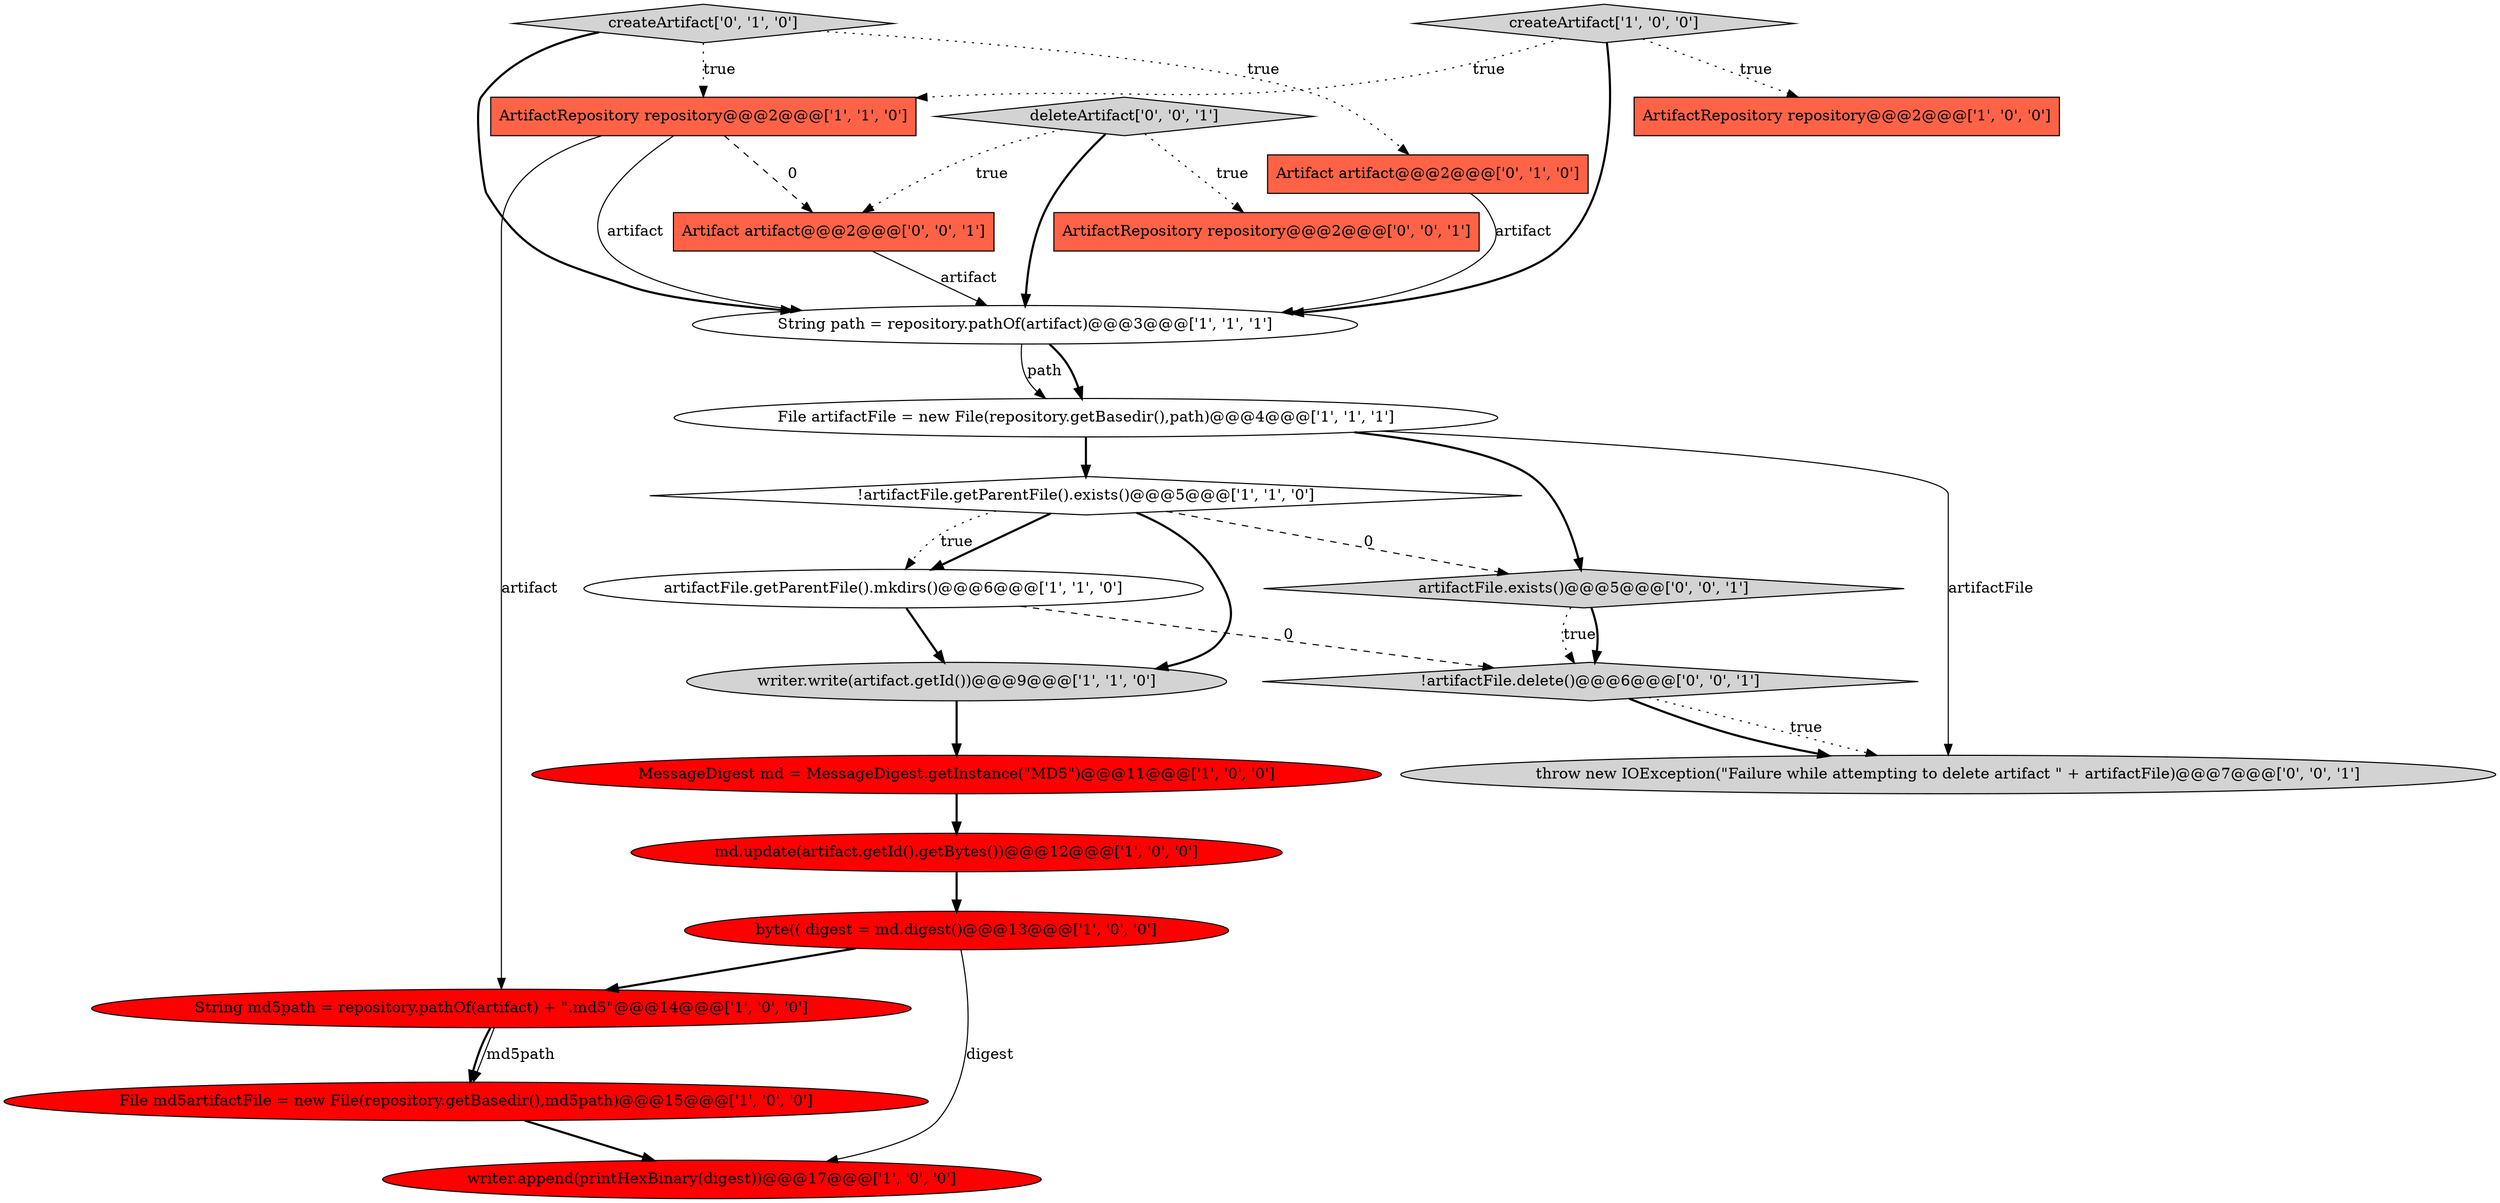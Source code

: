 digraph {
6 [style = filled, label = "byte(( digest = md.digest()@@@13@@@['1', '0', '0']", fillcolor = red, shape = ellipse image = "AAA1AAABBB1BBB"];
12 [style = filled, label = "String path = repository.pathOf(artifact)@@@3@@@['1', '1', '1']", fillcolor = white, shape = ellipse image = "AAA0AAABBB1BBB"];
14 [style = filled, label = "Artifact artifact@@@2@@@['0', '1', '0']", fillcolor = tomato, shape = box image = "AAA0AAABBB2BBB"];
20 [style = filled, label = "Artifact artifact@@@2@@@['0', '0', '1']", fillcolor = tomato, shape = box image = "AAA0AAABBB3BBB"];
7 [style = filled, label = "writer.write(artifact.getId())@@@9@@@['1', '1', '0']", fillcolor = lightgray, shape = ellipse image = "AAA0AAABBB1BBB"];
16 [style = filled, label = "throw new IOException(\"Failure while attempting to delete artifact \" + artifactFile)@@@7@@@['0', '0', '1']", fillcolor = lightgray, shape = ellipse image = "AAA0AAABBB3BBB"];
2 [style = filled, label = "artifactFile.getParentFile().mkdirs()@@@6@@@['1', '1', '0']", fillcolor = white, shape = ellipse image = "AAA0AAABBB1BBB"];
9 [style = filled, label = "ArtifactRepository repository@@@2@@@['1', '0', '0']", fillcolor = tomato, shape = box image = "AAA0AAABBB1BBB"];
19 [style = filled, label = "deleteArtifact['0', '0', '1']", fillcolor = lightgray, shape = diamond image = "AAA0AAABBB3BBB"];
11 [style = filled, label = "ArtifactRepository repository@@@2@@@['1', '1', '0']", fillcolor = tomato, shape = box image = "AAA0AAABBB1BBB"];
4 [style = filled, label = "createArtifact['1', '0', '0']", fillcolor = lightgray, shape = diamond image = "AAA0AAABBB1BBB"];
18 [style = filled, label = "ArtifactRepository repository@@@2@@@['0', '0', '1']", fillcolor = tomato, shape = box image = "AAA0AAABBB3BBB"];
10 [style = filled, label = "writer.append(printHexBinary(digest))@@@17@@@['1', '0', '0']", fillcolor = red, shape = ellipse image = "AAA1AAABBB1BBB"];
17 [style = filled, label = "artifactFile.exists()@@@5@@@['0', '0', '1']", fillcolor = lightgray, shape = diamond image = "AAA0AAABBB3BBB"];
5 [style = filled, label = "File md5artifactFile = new File(repository.getBasedir(),md5path)@@@15@@@['1', '0', '0']", fillcolor = red, shape = ellipse image = "AAA1AAABBB1BBB"];
0 [style = filled, label = "md.update(artifact.getId().getBytes())@@@12@@@['1', '0', '0']", fillcolor = red, shape = ellipse image = "AAA1AAABBB1BBB"];
21 [style = filled, label = "!artifactFile.delete()@@@6@@@['0', '0', '1']", fillcolor = lightgray, shape = diamond image = "AAA0AAABBB3BBB"];
3 [style = filled, label = "!artifactFile.getParentFile().exists()@@@5@@@['1', '1', '0']", fillcolor = white, shape = diamond image = "AAA0AAABBB1BBB"];
1 [style = filled, label = "String md5path = repository.pathOf(artifact) + \".md5\"@@@14@@@['1', '0', '0']", fillcolor = red, shape = ellipse image = "AAA1AAABBB1BBB"];
13 [style = filled, label = "File artifactFile = new File(repository.getBasedir(),path)@@@4@@@['1', '1', '1']", fillcolor = white, shape = ellipse image = "AAA0AAABBB1BBB"];
8 [style = filled, label = "MessageDigest md = MessageDigest.getInstance(\"MD5\")@@@11@@@['1', '0', '0']", fillcolor = red, shape = ellipse image = "AAA1AAABBB1BBB"];
15 [style = filled, label = "createArtifact['0', '1', '0']", fillcolor = lightgray, shape = diamond image = "AAA0AAABBB2BBB"];
1->5 [style = bold, label=""];
5->10 [style = bold, label=""];
3->17 [style = dashed, label="0"];
11->20 [style = dashed, label="0"];
19->12 [style = bold, label=""];
0->6 [style = bold, label=""];
19->20 [style = dotted, label="true"];
1->5 [style = solid, label="md5path"];
19->18 [style = dotted, label="true"];
4->11 [style = dotted, label="true"];
11->1 [style = solid, label="artifact"];
15->14 [style = dotted, label="true"];
7->8 [style = bold, label=""];
13->16 [style = solid, label="artifactFile"];
6->10 [style = solid, label="digest"];
8->0 [style = bold, label=""];
14->12 [style = solid, label="artifact"];
12->13 [style = bold, label=""];
6->1 [style = bold, label=""];
13->17 [style = bold, label=""];
11->12 [style = solid, label="artifact"];
13->3 [style = bold, label=""];
3->2 [style = bold, label=""];
20->12 [style = solid, label="artifact"];
3->7 [style = bold, label=""];
2->21 [style = dashed, label="0"];
15->11 [style = dotted, label="true"];
21->16 [style = bold, label=""];
4->12 [style = bold, label=""];
15->12 [style = bold, label=""];
2->7 [style = bold, label=""];
21->16 [style = dotted, label="true"];
4->9 [style = dotted, label="true"];
17->21 [style = dotted, label="true"];
12->13 [style = solid, label="path"];
17->21 [style = bold, label=""];
3->2 [style = dotted, label="true"];
}
